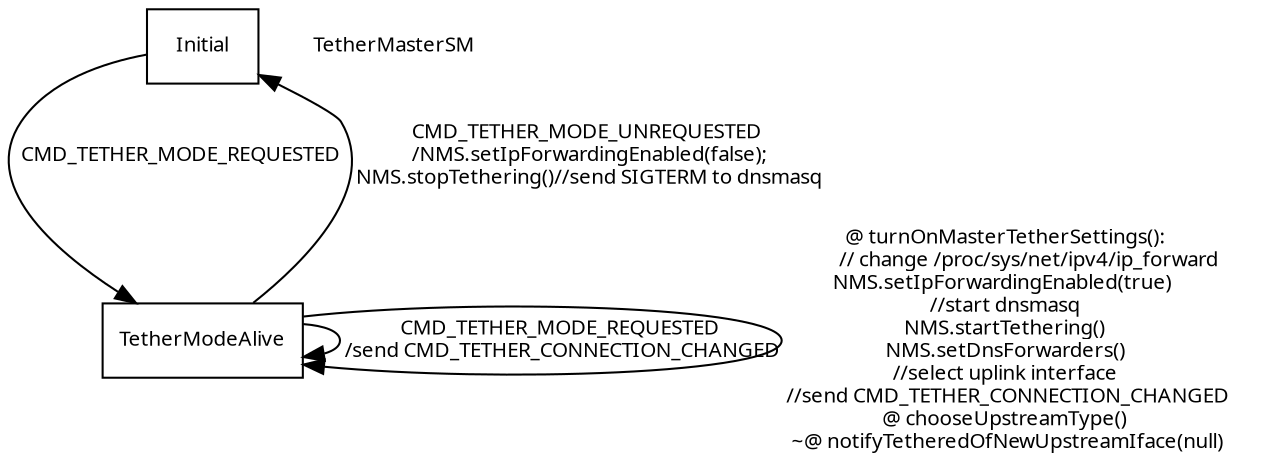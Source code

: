 

digraph TetherMasterSM{
	size = "8.5, 11";
	fontname = "Microsoft YaHei";
	fontsize = 15;
	node [shape = record, fontname = "Microsoft YaHei", fontsize = 10];
	edge [fontname = "Microsoft YaHei", fontsize = 10];
	Initial -> TetherModeAlive [ label = "CMD_TETHER_MODE_REQUESTED" ];
	TetherModeAlive -> TetherModeAlive [ label = " CMD_TETHER_MODE_REQUESTED \n /send CMD_TETHER_CONNECTION_CHANGED" ];
	TetherModeAlive -> TetherModeAlive [ label = " @ turnOnMasterTetherSettings(): \n           // change /proc/sys/net/ipv4/ip_forward \n NMS.setIpForwardingEnabled(true)  \n //start dnsmasq \n NMS.startTethering() \n NMS.setDnsForwarders() \n //select uplink interface \n //send CMD_TETHER_CONNECTION_CHANGED\n @ chooseUpstreamType() \n ~@ notifyTetheredOfNewUpstreamIface(null)" ];
	TetherModeAlive -> Initial[ label = " CMD_TETHER_MODE_UNREQUESTED \n /NMS.setIpForwardingEnabled(false);\n NMS.stopTethering()//send SIGTERM to dnsmasq" ];
	"TetherMasterSM" [ shape = plaintext ];
}

